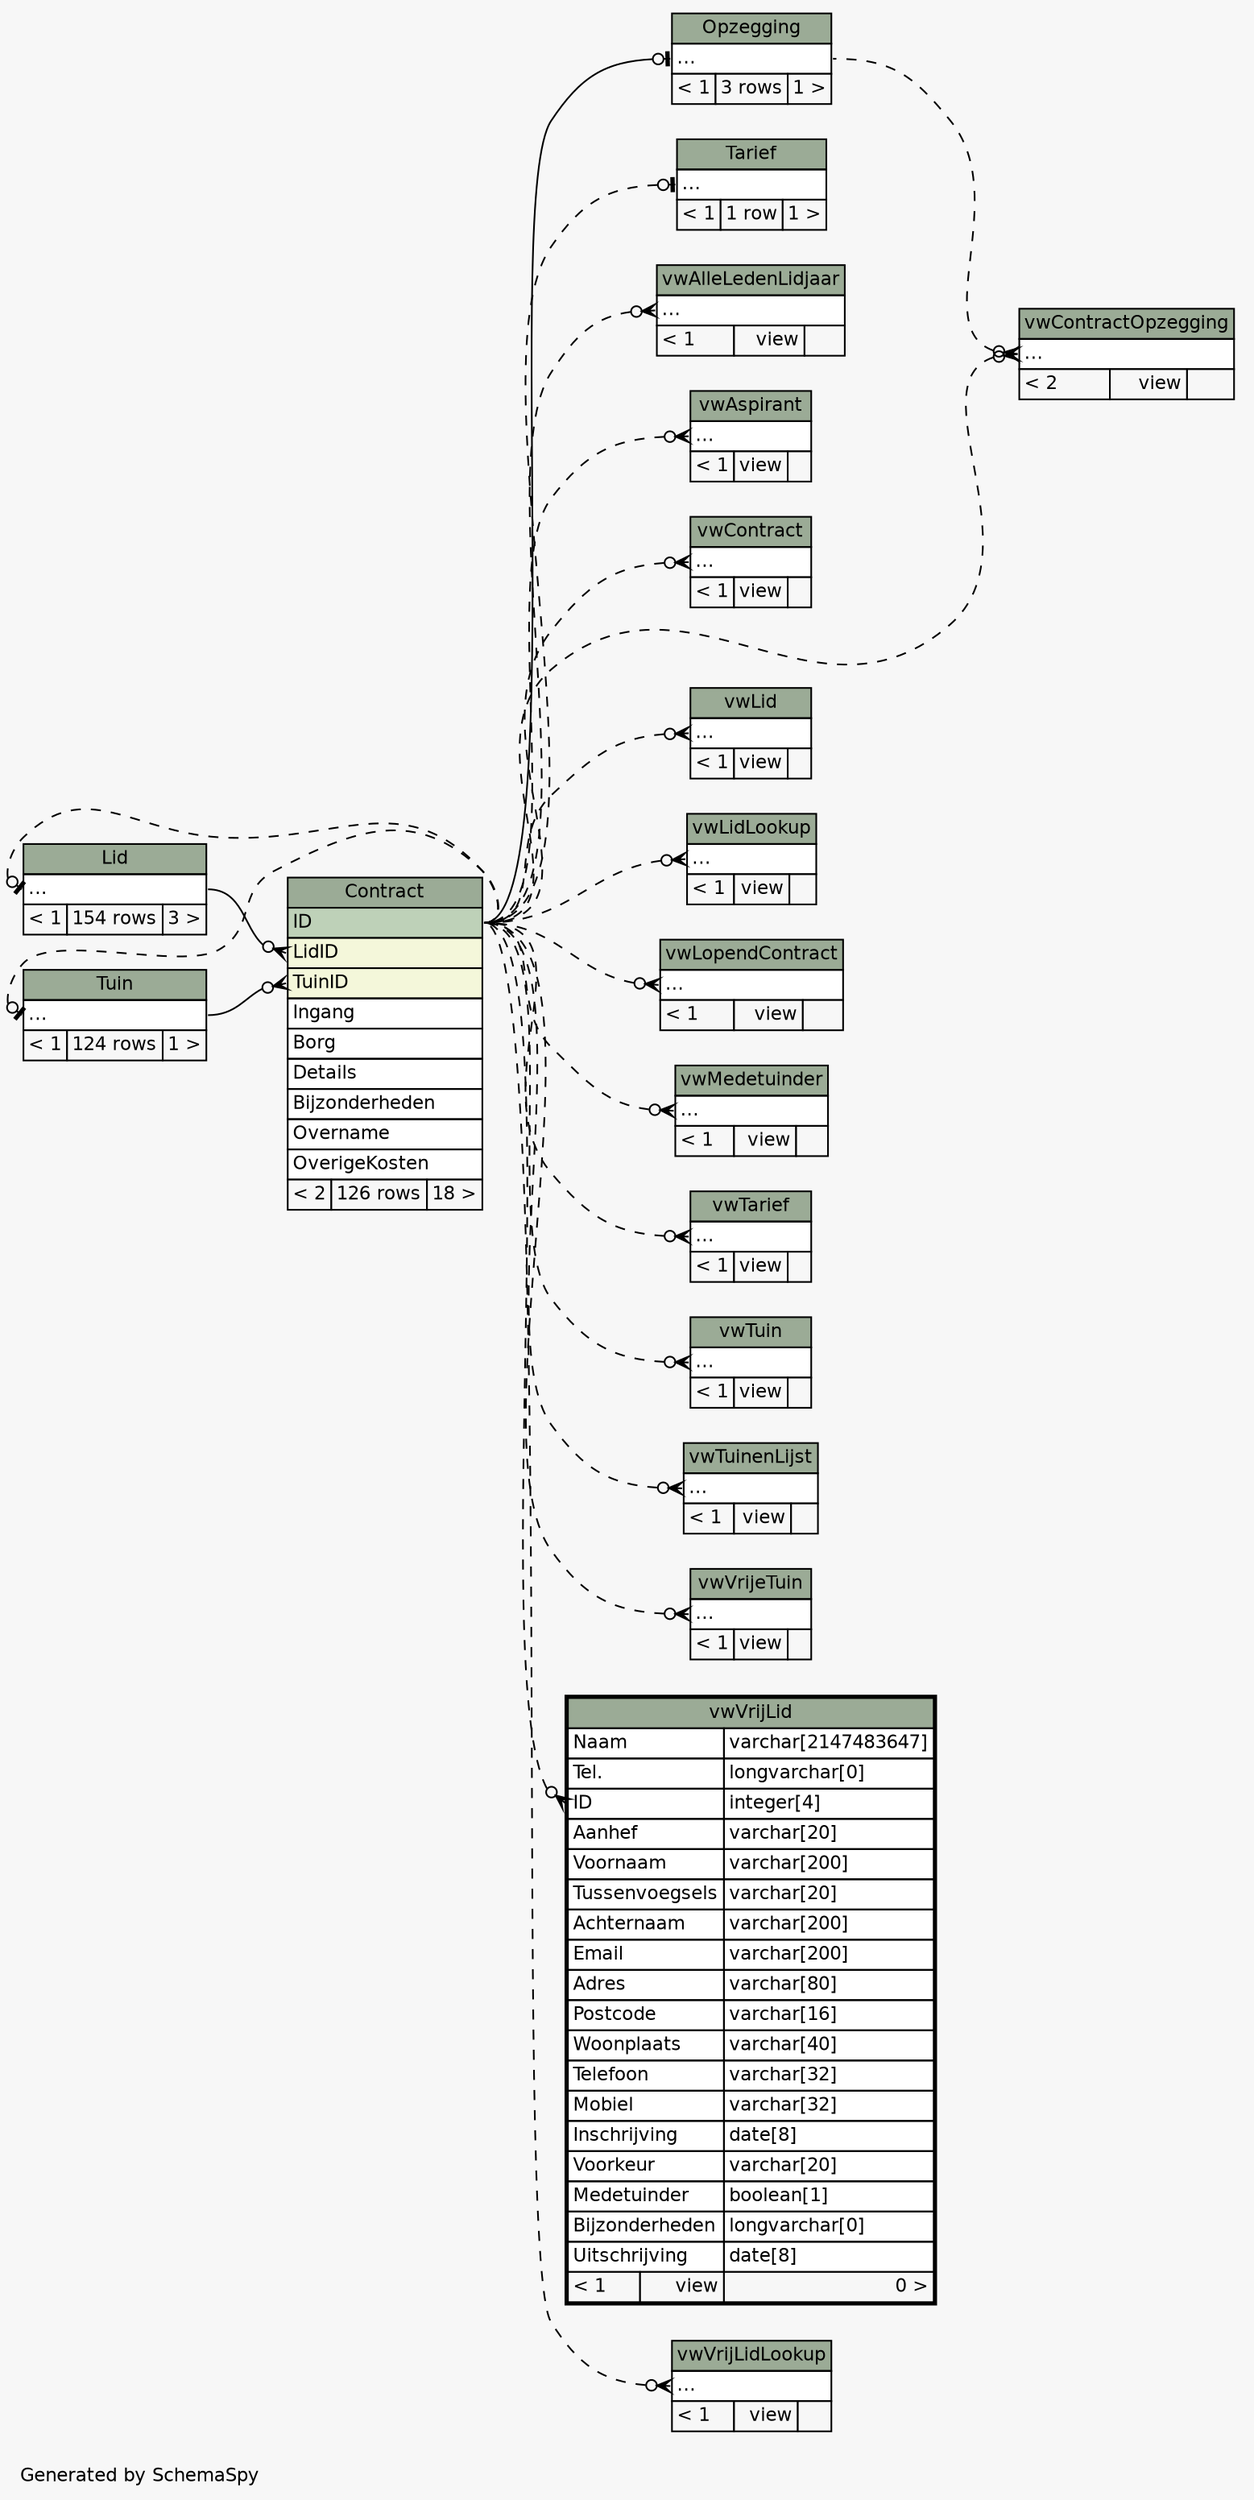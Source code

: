 // dot 2.40.1 on Linux 4.19.0-5-amd64
// SchemaSpy rev 590
digraph "impliedTwoDegreesRelationshipsDiagram" {
  graph [
    rankdir="RL"
    bgcolor="#f7f7f7"
    label="\nGenerated by SchemaSpy"
    labeljust="l"
    nodesep="0.18"
    ranksep="0.46"
    fontname="Helvetica"
    fontsize="11"
  ];
  node [
    fontname="Helvetica"
    fontsize="11"
    shape="plaintext"
  ];
  edge [
    arrowsize="0.8"
  ];
  "Contract":"LidID":w -> "Lid":"elipses":e [arrowhead=none dir=back arrowtail=crowodot];
  "Contract":"TuinID":w -> "Tuin":"elipses":e [arrowhead=none dir=back arrowtail=crowodot];
  "Lid":"elipses":w -> "Contract":"ID":e [arrowhead=none dir=back arrowtail=teeodot style=dashed];
  "Opzegging":"elipses":w -> "Contract":"ID":e [arrowhead=none dir=back arrowtail=teeodot];
  "Tarief":"elipses":w -> "Contract":"ID":e [arrowhead=none dir=back arrowtail=teeodot style=dashed];
  "Tuin":"elipses":w -> "Contract":"ID":e [arrowhead=none dir=back arrowtail=teeodot style=dashed];
  "vwAlleLedenLidjaar":"elipses":w -> "Contract":"ID":e [arrowhead=none dir=back arrowtail=crowodot style=dashed];
  "vwAspirant":"elipses":w -> "Contract":"ID":e [arrowhead=none dir=back arrowtail=crowodot style=dashed];
  "vwContract":"elipses":w -> "Contract":"ID":e [arrowhead=none dir=back arrowtail=crowodot style=dashed];
  "vwContractOpzegging":"elipses":w -> "Opzegging":"elipses":e [arrowhead=none dir=back arrowtail=crowodot style=dashed];
  "vwContractOpzegging":"elipses":w -> "Contract":"ID":e [arrowhead=none dir=back arrowtail=crowodot style=dashed];
  "vwLid":"elipses":w -> "Contract":"ID":e [arrowhead=none dir=back arrowtail=crowodot style=dashed];
  "vwLidLookup":"elipses":w -> "Contract":"ID":e [arrowhead=none dir=back arrowtail=crowodot style=dashed];
  "vwLopendContract":"elipses":w -> "Contract":"ID":e [arrowhead=none dir=back arrowtail=crowodot style=dashed];
  "vwMedetuinder":"elipses":w -> "Contract":"ID":e [arrowhead=none dir=back arrowtail=crowodot style=dashed];
  "vwTarief":"elipses":w -> "Contract":"ID":e [arrowhead=none dir=back arrowtail=crowodot style=dashed];
  "vwTuin":"elipses":w -> "Contract":"ID":e [arrowhead=none dir=back arrowtail=crowodot style=dashed];
  "vwTuinenLijst":"elipses":w -> "Contract":"ID":e [arrowhead=none dir=back arrowtail=crowodot style=dashed];
  "vwVrijeTuin":"elipses":w -> "Contract":"ID":e [arrowhead=none dir=back arrowtail=crowodot style=dashed];
  "vwVrijLid":"ID":w -> "Contract":"ID":e [arrowhead=none dir=back arrowtail=crowodot style=dashed];
  "vwVrijLidLookup":"elipses":w -> "Contract":"ID":e [arrowhead=none dir=back arrowtail=crowodot style=dashed];
  "Contract" [
    label=<
    <TABLE BORDER="0" CELLBORDER="1" CELLSPACING="0" BGCOLOR="#ffffff">
      <TR><TD COLSPAN="3" BGCOLOR="#9bab96" ALIGN="CENTER">Contract</TD></TR>
      <TR><TD PORT="ID" COLSPAN="3" BGCOLOR="#bed1b8" ALIGN="LEFT">ID</TD></TR>
      <TR><TD PORT="LidID" COLSPAN="3" BGCOLOR="#f4f7da" ALIGN="LEFT">LidID</TD></TR>
      <TR><TD PORT="TuinID" COLSPAN="3" BGCOLOR="#f4f7da" ALIGN="LEFT">TuinID</TD></TR>
      <TR><TD PORT="Ingang" COLSPAN="3" ALIGN="LEFT">Ingang</TD></TR>
      <TR><TD PORT="Borg" COLSPAN="3" ALIGN="LEFT">Borg</TD></TR>
      <TR><TD PORT="Details" COLSPAN="3" ALIGN="LEFT">Details</TD></TR>
      <TR><TD PORT="Bijzonderheden" COLSPAN="3" ALIGN="LEFT">Bijzonderheden</TD></TR>
      <TR><TD PORT="Overname" COLSPAN="3" ALIGN="LEFT">Overname</TD></TR>
      <TR><TD PORT="OverigeKosten" COLSPAN="3" ALIGN="LEFT">OverigeKosten</TD></TR>
      <TR><TD ALIGN="LEFT" BGCOLOR="#f7f7f7">&lt; 2</TD><TD ALIGN="RIGHT" BGCOLOR="#f7f7f7">126 rows</TD><TD ALIGN="RIGHT" BGCOLOR="#f7f7f7">18 &gt;</TD></TR>
    </TABLE>>
    URL="Contract.html"
    tooltip="Contract"
  ];
  "Lid" [
    label=<
    <TABLE BORDER="0" CELLBORDER="1" CELLSPACING="0" BGCOLOR="#ffffff">
      <TR><TD COLSPAN="3" BGCOLOR="#9bab96" ALIGN="CENTER">Lid</TD></TR>
      <TR><TD PORT="elipses" COLSPAN="3" ALIGN="LEFT">...</TD></TR>
      <TR><TD ALIGN="LEFT" BGCOLOR="#f7f7f7">&lt; 1</TD><TD ALIGN="RIGHT" BGCOLOR="#f7f7f7">154 rows</TD><TD ALIGN="RIGHT" BGCOLOR="#f7f7f7">3 &gt;</TD></TR>
    </TABLE>>
    URL="Lid.html"
    tooltip="Lid"
  ];
  "Opzegging" [
    label=<
    <TABLE BORDER="0" CELLBORDER="1" CELLSPACING="0" BGCOLOR="#ffffff">
      <TR><TD COLSPAN="3" BGCOLOR="#9bab96" ALIGN="CENTER">Opzegging</TD></TR>
      <TR><TD PORT="elipses" COLSPAN="3" ALIGN="LEFT">...</TD></TR>
      <TR><TD ALIGN="LEFT" BGCOLOR="#f7f7f7">&lt; 1</TD><TD ALIGN="RIGHT" BGCOLOR="#f7f7f7">3 rows</TD><TD ALIGN="RIGHT" BGCOLOR="#f7f7f7">1 &gt;</TD></TR>
    </TABLE>>
    URL="Opzegging.html"
    tooltip="Opzegging"
  ];
  "Tarief" [
    label=<
    <TABLE BORDER="0" CELLBORDER="1" CELLSPACING="0" BGCOLOR="#ffffff">
      <TR><TD COLSPAN="3" BGCOLOR="#9bab96" ALIGN="CENTER">Tarief</TD></TR>
      <TR><TD PORT="elipses" COLSPAN="3" ALIGN="LEFT">...</TD></TR>
      <TR><TD ALIGN="LEFT" BGCOLOR="#f7f7f7">&lt; 1</TD><TD ALIGN="RIGHT" BGCOLOR="#f7f7f7">1 row</TD><TD ALIGN="RIGHT" BGCOLOR="#f7f7f7">1 &gt;</TD></TR>
    </TABLE>>
    URL="Tarief.html"
    tooltip="Tarief"
  ];
  "Tuin" [
    label=<
    <TABLE BORDER="0" CELLBORDER="1" CELLSPACING="0" BGCOLOR="#ffffff">
      <TR><TD COLSPAN="3" BGCOLOR="#9bab96" ALIGN="CENTER">Tuin</TD></TR>
      <TR><TD PORT="elipses" COLSPAN="3" ALIGN="LEFT">...</TD></TR>
      <TR><TD ALIGN="LEFT" BGCOLOR="#f7f7f7">&lt; 1</TD><TD ALIGN="RIGHT" BGCOLOR="#f7f7f7">124 rows</TD><TD ALIGN="RIGHT" BGCOLOR="#f7f7f7">1 &gt;</TD></TR>
    </TABLE>>
    URL="Tuin.html"
    tooltip="Tuin"
  ];
  "vwAlleLedenLidjaar" [
    label=<
    <TABLE BORDER="0" CELLBORDER="1" CELLSPACING="0" BGCOLOR="#ffffff">
      <TR><TD COLSPAN="3" BGCOLOR="#9bab96" ALIGN="CENTER">vwAlleLedenLidjaar</TD></TR>
      <TR><TD PORT="elipses" COLSPAN="3" ALIGN="LEFT">...</TD></TR>
      <TR><TD ALIGN="LEFT" BGCOLOR="#f7f7f7">&lt; 1</TD><TD ALIGN="RIGHT" BGCOLOR="#f7f7f7">view</TD><TD ALIGN="RIGHT" BGCOLOR="#f7f7f7">  </TD></TR>
    </TABLE>>
    URL="vwAlleLedenLidjaar.html"
    tooltip="vwAlleLedenLidjaar"
  ];
  "vwAspirant" [
    label=<
    <TABLE BORDER="0" CELLBORDER="1" CELLSPACING="0" BGCOLOR="#ffffff">
      <TR><TD COLSPAN="3" BGCOLOR="#9bab96" ALIGN="CENTER">vwAspirant</TD></TR>
      <TR><TD PORT="elipses" COLSPAN="3" ALIGN="LEFT">...</TD></TR>
      <TR><TD ALIGN="LEFT" BGCOLOR="#f7f7f7">&lt; 1</TD><TD ALIGN="RIGHT" BGCOLOR="#f7f7f7">view</TD><TD ALIGN="RIGHT" BGCOLOR="#f7f7f7">  </TD></TR>
    </TABLE>>
    URL="vwAspirant.html"
    tooltip="vwAspirant"
  ];
  "vwContract" [
    label=<
    <TABLE BORDER="0" CELLBORDER="1" CELLSPACING="0" BGCOLOR="#ffffff">
      <TR><TD COLSPAN="3" BGCOLOR="#9bab96" ALIGN="CENTER">vwContract</TD></TR>
      <TR><TD PORT="elipses" COLSPAN="3" ALIGN="LEFT">...</TD></TR>
      <TR><TD ALIGN="LEFT" BGCOLOR="#f7f7f7">&lt; 1</TD><TD ALIGN="RIGHT" BGCOLOR="#f7f7f7">view</TD><TD ALIGN="RIGHT" BGCOLOR="#f7f7f7">  </TD></TR>
    </TABLE>>
    URL="vwContract.html"
    tooltip="vwContract"
  ];
  "vwContractOpzegging" [
    label=<
    <TABLE BORDER="0" CELLBORDER="1" CELLSPACING="0" BGCOLOR="#ffffff">
      <TR><TD COLSPAN="3" BGCOLOR="#9bab96" ALIGN="CENTER">vwContractOpzegging</TD></TR>
      <TR><TD PORT="elipses" COLSPAN="3" ALIGN="LEFT">...</TD></TR>
      <TR><TD ALIGN="LEFT" BGCOLOR="#f7f7f7">&lt; 2</TD><TD ALIGN="RIGHT" BGCOLOR="#f7f7f7">view</TD><TD ALIGN="RIGHT" BGCOLOR="#f7f7f7">  </TD></TR>
    </TABLE>>
    URL="vwContractOpzegging.html"
    tooltip="vwContractOpzegging"
  ];
  "vwLid" [
    label=<
    <TABLE BORDER="0" CELLBORDER="1" CELLSPACING="0" BGCOLOR="#ffffff">
      <TR><TD COLSPAN="3" BGCOLOR="#9bab96" ALIGN="CENTER">vwLid</TD></TR>
      <TR><TD PORT="elipses" COLSPAN="3" ALIGN="LEFT">...</TD></TR>
      <TR><TD ALIGN="LEFT" BGCOLOR="#f7f7f7">&lt; 1</TD><TD ALIGN="RIGHT" BGCOLOR="#f7f7f7">view</TD><TD ALIGN="RIGHT" BGCOLOR="#f7f7f7">  </TD></TR>
    </TABLE>>
    URL="vwLid.html"
    tooltip="vwLid"
  ];
  "vwLidLookup" [
    label=<
    <TABLE BORDER="0" CELLBORDER="1" CELLSPACING="0" BGCOLOR="#ffffff">
      <TR><TD COLSPAN="3" BGCOLOR="#9bab96" ALIGN="CENTER">vwLidLookup</TD></TR>
      <TR><TD PORT="elipses" COLSPAN="3" ALIGN="LEFT">...</TD></TR>
      <TR><TD ALIGN="LEFT" BGCOLOR="#f7f7f7">&lt; 1</TD><TD ALIGN="RIGHT" BGCOLOR="#f7f7f7">view</TD><TD ALIGN="RIGHT" BGCOLOR="#f7f7f7">  </TD></TR>
    </TABLE>>
    URL="vwLidLookup.html"
    tooltip="vwLidLookup"
  ];
  "vwLopendContract" [
    label=<
    <TABLE BORDER="0" CELLBORDER="1" CELLSPACING="0" BGCOLOR="#ffffff">
      <TR><TD COLSPAN="3" BGCOLOR="#9bab96" ALIGN="CENTER">vwLopendContract</TD></TR>
      <TR><TD PORT="elipses" COLSPAN="3" ALIGN="LEFT">...</TD></TR>
      <TR><TD ALIGN="LEFT" BGCOLOR="#f7f7f7">&lt; 1</TD><TD ALIGN="RIGHT" BGCOLOR="#f7f7f7">view</TD><TD ALIGN="RIGHT" BGCOLOR="#f7f7f7">  </TD></TR>
    </TABLE>>
    URL="vwLopendContract.html"
    tooltip="vwLopendContract"
  ];
  "vwMedetuinder" [
    label=<
    <TABLE BORDER="0" CELLBORDER="1" CELLSPACING="0" BGCOLOR="#ffffff">
      <TR><TD COLSPAN="3" BGCOLOR="#9bab96" ALIGN="CENTER">vwMedetuinder</TD></TR>
      <TR><TD PORT="elipses" COLSPAN="3" ALIGN="LEFT">...</TD></TR>
      <TR><TD ALIGN="LEFT" BGCOLOR="#f7f7f7">&lt; 1</TD><TD ALIGN="RIGHT" BGCOLOR="#f7f7f7">view</TD><TD ALIGN="RIGHT" BGCOLOR="#f7f7f7">  </TD></TR>
    </TABLE>>
    URL="vwMedetuinder.html"
    tooltip="vwMedetuinder"
  ];
  "vwTarief" [
    label=<
    <TABLE BORDER="0" CELLBORDER="1" CELLSPACING="0" BGCOLOR="#ffffff">
      <TR><TD COLSPAN="3" BGCOLOR="#9bab96" ALIGN="CENTER">vwTarief</TD></TR>
      <TR><TD PORT="elipses" COLSPAN="3" ALIGN="LEFT">...</TD></TR>
      <TR><TD ALIGN="LEFT" BGCOLOR="#f7f7f7">&lt; 1</TD><TD ALIGN="RIGHT" BGCOLOR="#f7f7f7">view</TD><TD ALIGN="RIGHT" BGCOLOR="#f7f7f7">  </TD></TR>
    </TABLE>>
    URL="vwTarief.html"
    tooltip="vwTarief"
  ];
  "vwTuin" [
    label=<
    <TABLE BORDER="0" CELLBORDER="1" CELLSPACING="0" BGCOLOR="#ffffff">
      <TR><TD COLSPAN="3" BGCOLOR="#9bab96" ALIGN="CENTER">vwTuin</TD></TR>
      <TR><TD PORT="elipses" COLSPAN="3" ALIGN="LEFT">...</TD></TR>
      <TR><TD ALIGN="LEFT" BGCOLOR="#f7f7f7">&lt; 1</TD><TD ALIGN="RIGHT" BGCOLOR="#f7f7f7">view</TD><TD ALIGN="RIGHT" BGCOLOR="#f7f7f7">  </TD></TR>
    </TABLE>>
    URL="vwTuin.html"
    tooltip="vwTuin"
  ];
  "vwTuinenLijst" [
    label=<
    <TABLE BORDER="0" CELLBORDER="1" CELLSPACING="0" BGCOLOR="#ffffff">
      <TR><TD COLSPAN="3" BGCOLOR="#9bab96" ALIGN="CENTER">vwTuinenLijst</TD></TR>
      <TR><TD PORT="elipses" COLSPAN="3" ALIGN="LEFT">...</TD></TR>
      <TR><TD ALIGN="LEFT" BGCOLOR="#f7f7f7">&lt; 1</TD><TD ALIGN="RIGHT" BGCOLOR="#f7f7f7">view</TD><TD ALIGN="RIGHT" BGCOLOR="#f7f7f7">  </TD></TR>
    </TABLE>>
    URL="vwTuinenLijst.html"
    tooltip="vwTuinenLijst"
  ];
  "vwVrijeTuin" [
    label=<
    <TABLE BORDER="0" CELLBORDER="1" CELLSPACING="0" BGCOLOR="#ffffff">
      <TR><TD COLSPAN="3" BGCOLOR="#9bab96" ALIGN="CENTER">vwVrijeTuin</TD></TR>
      <TR><TD PORT="elipses" COLSPAN="3" ALIGN="LEFT">...</TD></TR>
      <TR><TD ALIGN="LEFT" BGCOLOR="#f7f7f7">&lt; 1</TD><TD ALIGN="RIGHT" BGCOLOR="#f7f7f7">view</TD><TD ALIGN="RIGHT" BGCOLOR="#f7f7f7">  </TD></TR>
    </TABLE>>
    URL="vwVrijeTuin.html"
    tooltip="vwVrijeTuin"
  ];
  "vwVrijLid" [
    label=<
    <TABLE BORDER="2" CELLBORDER="1" CELLSPACING="0" BGCOLOR="#ffffff">
      <TR><TD COLSPAN="3" BGCOLOR="#9bab96" ALIGN="CENTER">vwVrijLid</TD></TR>
      <TR><TD PORT="Naam" COLSPAN="2" ALIGN="LEFT">Naam</TD><TD PORT="Naam.type" ALIGN="LEFT">varchar[2147483647]</TD></TR>
      <TR><TD PORT="Tel." COLSPAN="2" ALIGN="LEFT">Tel.</TD><TD PORT="Tel..type" ALIGN="LEFT">longvarchar[0]</TD></TR>
      <TR><TD PORT="ID" COLSPAN="2" ALIGN="LEFT">ID</TD><TD PORT="ID.type" ALIGN="LEFT">integer[4]</TD></TR>
      <TR><TD PORT="Aanhef" COLSPAN="2" ALIGN="LEFT">Aanhef</TD><TD PORT="Aanhef.type" ALIGN="LEFT">varchar[20]</TD></TR>
      <TR><TD PORT="Voornaam" COLSPAN="2" ALIGN="LEFT">Voornaam</TD><TD PORT="Voornaam.type" ALIGN="LEFT">varchar[200]</TD></TR>
      <TR><TD PORT="Tussenvoegsels" COLSPAN="2" ALIGN="LEFT">Tussenvoegsels</TD><TD PORT="Tussenvoegsels.type" ALIGN="LEFT">varchar[20]</TD></TR>
      <TR><TD PORT="Achternaam" COLSPAN="2" ALIGN="LEFT">Achternaam</TD><TD PORT="Achternaam.type" ALIGN="LEFT">varchar[200]</TD></TR>
      <TR><TD PORT="Email" COLSPAN="2" ALIGN="LEFT">Email</TD><TD PORT="Email.type" ALIGN="LEFT">varchar[200]</TD></TR>
      <TR><TD PORT="Adres" COLSPAN="2" ALIGN="LEFT">Adres</TD><TD PORT="Adres.type" ALIGN="LEFT">varchar[80]</TD></TR>
      <TR><TD PORT="Postcode" COLSPAN="2" ALIGN="LEFT">Postcode</TD><TD PORT="Postcode.type" ALIGN="LEFT">varchar[16]</TD></TR>
      <TR><TD PORT="Woonplaats" COLSPAN="2" ALIGN="LEFT">Woonplaats</TD><TD PORT="Woonplaats.type" ALIGN="LEFT">varchar[40]</TD></TR>
      <TR><TD PORT="Telefoon" COLSPAN="2" ALIGN="LEFT">Telefoon</TD><TD PORT="Telefoon.type" ALIGN="LEFT">varchar[32]</TD></TR>
      <TR><TD PORT="Mobiel" COLSPAN="2" ALIGN="LEFT">Mobiel</TD><TD PORT="Mobiel.type" ALIGN="LEFT">varchar[32]</TD></TR>
      <TR><TD PORT="Inschrijving" COLSPAN="2" ALIGN="LEFT">Inschrijving</TD><TD PORT="Inschrijving.type" ALIGN="LEFT">date[8]</TD></TR>
      <TR><TD PORT="Voorkeur" COLSPAN="2" ALIGN="LEFT">Voorkeur</TD><TD PORT="Voorkeur.type" ALIGN="LEFT">varchar[20]</TD></TR>
      <TR><TD PORT="Medetuinder" COLSPAN="2" ALIGN="LEFT">Medetuinder</TD><TD PORT="Medetuinder.type" ALIGN="LEFT">boolean[1]</TD></TR>
      <TR><TD PORT="Bijzonderheden" COLSPAN="2" ALIGN="LEFT">Bijzonderheden</TD><TD PORT="Bijzonderheden.type" ALIGN="LEFT">longvarchar[0]</TD></TR>
      <TR><TD PORT="Uitschrijving" COLSPAN="2" ALIGN="LEFT">Uitschrijving</TD><TD PORT="Uitschrijving.type" ALIGN="LEFT">date[8]</TD></TR>
      <TR><TD ALIGN="LEFT" BGCOLOR="#f7f7f7">&lt; 1</TD><TD ALIGN="RIGHT" BGCOLOR="#f7f7f7">view</TD><TD ALIGN="RIGHT" BGCOLOR="#f7f7f7">0 &gt;</TD></TR>
    </TABLE>>
    URL="vwVrijLid.html"
    tooltip="vwVrijLid"
  ];
  "vwVrijLidLookup" [
    label=<
    <TABLE BORDER="0" CELLBORDER="1" CELLSPACING="0" BGCOLOR="#ffffff">
      <TR><TD COLSPAN="3" BGCOLOR="#9bab96" ALIGN="CENTER">vwVrijLidLookup</TD></TR>
      <TR><TD PORT="elipses" COLSPAN="3" ALIGN="LEFT">...</TD></TR>
      <TR><TD ALIGN="LEFT" BGCOLOR="#f7f7f7">&lt; 1</TD><TD ALIGN="RIGHT" BGCOLOR="#f7f7f7">view</TD><TD ALIGN="RIGHT" BGCOLOR="#f7f7f7">  </TD></TR>
    </TABLE>>
    URL="vwVrijLidLookup.html"
    tooltip="vwVrijLidLookup"
  ];
}
